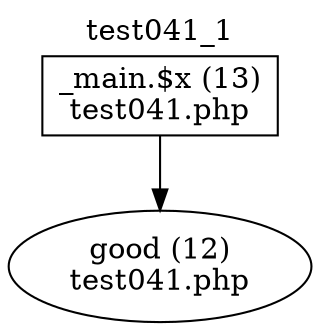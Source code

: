 digraph cfg {
  label="test041_1";
  labelloc=t;
  n1 [shape=box, label="_main.$x (13)\ntest041.php"];
  n2 [shape=ellipse, label="good (12)\ntest041.php"];
  n1 -> n2;
}
